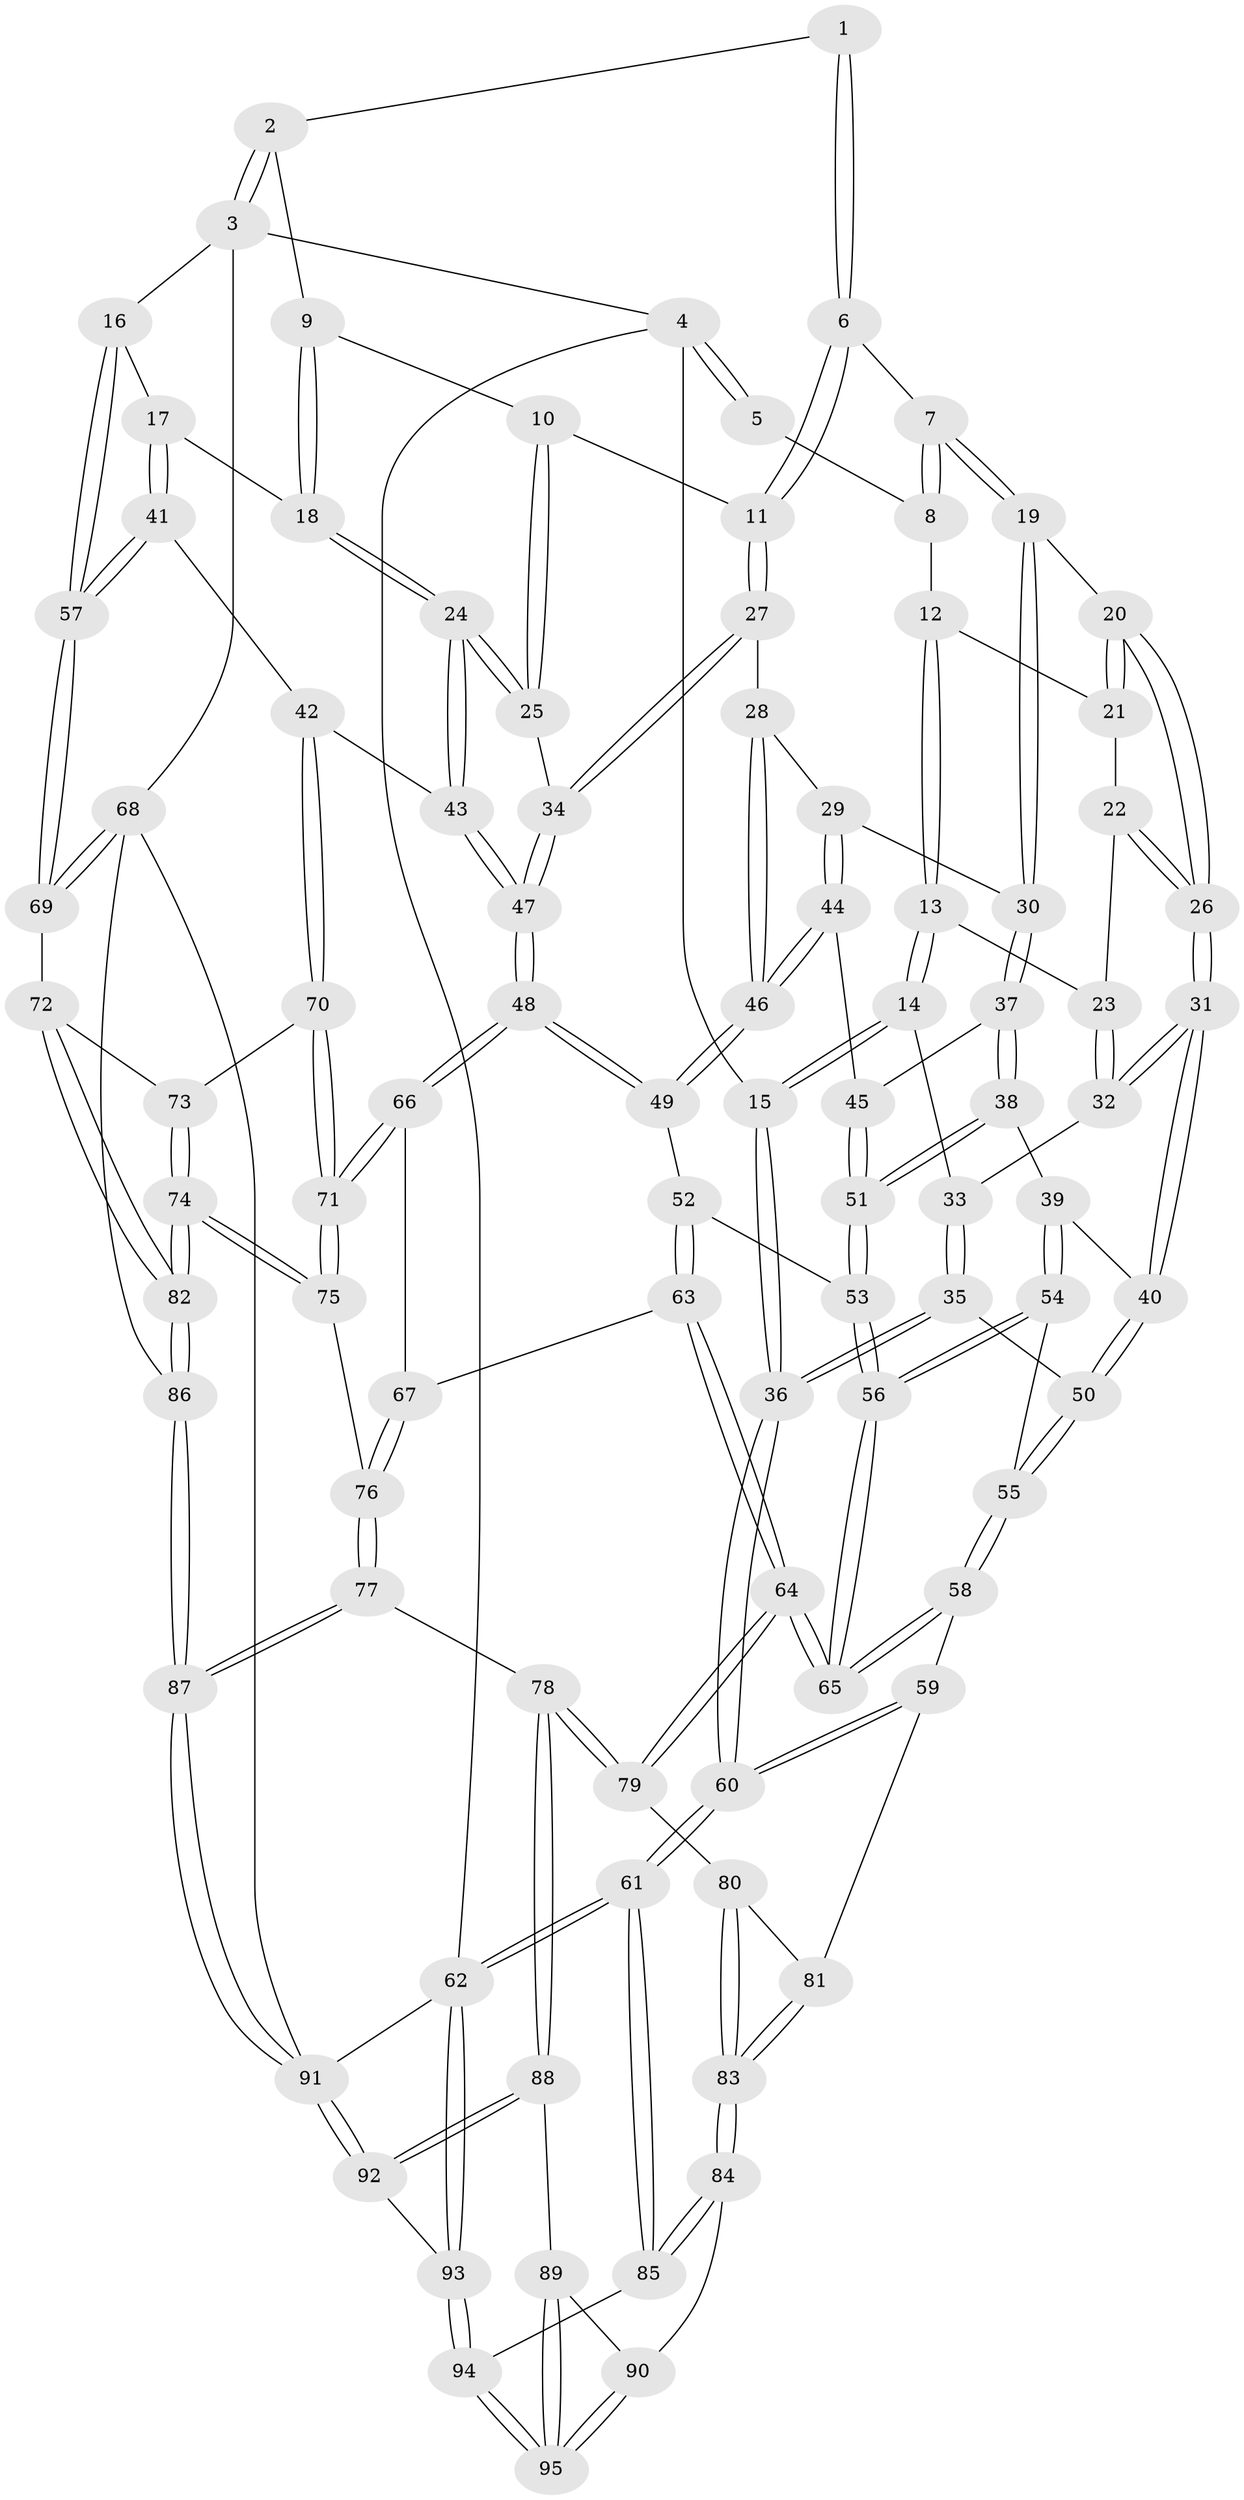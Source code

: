 // coarse degree distribution, {4: 0.22727272727272727, 5: 0.45454545454545453, 3: 0.09090909090909091, 6: 0.18181818181818182, 7: 0.030303030303030304, 10: 0.015151515151515152}
// Generated by graph-tools (version 1.1) at 2025/06/03/04/25 22:06:04]
// undirected, 95 vertices, 234 edges
graph export_dot {
graph [start="1"]
  node [color=gray90,style=filled];
  1 [pos="+0.35604853790671004+0"];
  2 [pos="+0.831225343281659+0"];
  3 [pos="+1+0"];
  4 [pos="+0+0"];
  5 [pos="+0.15960395378353384+0"];
  6 [pos="+0.4185484122752231+0.07276856458780342"];
  7 [pos="+0.41143862310519974+0.07906363919509206"];
  8 [pos="+0.2093424485810174+0.03392169192875608"];
  9 [pos="+0.7802632335604116+0"];
  10 [pos="+0.6989083425869618+0"];
  11 [pos="+0.5149952368407339+0.10865706865238986"];
  12 [pos="+0.2081131727951532+0.06531948766559181"];
  13 [pos="+0.1145117465782442+0.12866061668010678"];
  14 [pos="+0.06819942445139268+0.13613695529238512"];
  15 [pos="+0+0"];
  16 [pos="+1+0"];
  17 [pos="+0.9210420441146415+0.191650914093915"];
  18 [pos="+0.850894675604618+0.17275717487538597"];
  19 [pos="+0.34411064905059596+0.16238729679971992"];
  20 [pos="+0.3002895549303869+0.16107511228855534"];
  21 [pos="+0.21414255067776541+0.07515623020698112"];
  22 [pos="+0.1910784720332777+0.16308951684533612"];
  23 [pos="+0.14116831614497602+0.15715559619702818"];
  24 [pos="+0.754553788450475+0.24704704504894684"];
  25 [pos="+0.7039205005827799+0.1658441562624794"];
  26 [pos="+0.205753558096896+0.2529855791511446"];
  27 [pos="+0.5350055382269268+0.20433577992306962"];
  28 [pos="+0.48529767961003256+0.22221185440675284"];
  29 [pos="+0.40197987061958557+0.23032134197090073"];
  30 [pos="+0.363353765077104+0.20593015442938312"];
  31 [pos="+0.20214136093922241+0.2586959293569014"];
  32 [pos="+0.18660705981127776+0.24503739047411327"];
  33 [pos="+0.08247403747711277+0.19453585431669415"];
  34 [pos="+0.5504150754619023+0.22087448013801841"];
  35 [pos="+0.0395709476655945+0.319082907106872"];
  36 [pos="+0+0.3486170814205469"];
  37 [pos="+0.3224032041610376+0.3002023025501699"];
  38 [pos="+0.3106921242330896+0.30995419004604446"];
  39 [pos="+0.25816981909256087+0.32308083835027673"];
  40 [pos="+0.20170768816396814+0.2668427682516887"];
  41 [pos="+0.9287438906363186+0.33683726722371915"];
  42 [pos="+0.8240286951505761+0.36580349602078854"];
  43 [pos="+0.7544254330834647+0.314602170802486"];
  44 [pos="+0.4217196435036632+0.31180212028368015"];
  45 [pos="+0.4099823142476007+0.3166575366841097"];
  46 [pos="+0.4395625308618424+0.3189503947770328"];
  47 [pos="+0.587877980117388+0.3686073258008814"];
  48 [pos="+0.583122885166479+0.3755622870578152"];
  49 [pos="+0.5086871013593413+0.3722883770203087"];
  50 [pos="+0.09103362607792653+0.3341506007786319"];
  51 [pos="+0.369615545833684+0.37878523571801154"];
  52 [pos="+0.420721692147278+0.42185761149137035"];
  53 [pos="+0.3729638813210965+0.41262733677995755"];
  54 [pos="+0.2528744648403649+0.4059288633545151"];
  55 [pos="+0.13991060664479682+0.4343994449555597"];
  56 [pos="+0.30052866186535315+0.45641589358426804"];
  57 [pos="+1+0.396001094222789"];
  58 [pos="+0.12103913983509375+0.4903724134106567"];
  59 [pos="+0.07597100041456993+0.5259139386299321"];
  60 [pos="+0+0.4257686371043407"];
  61 [pos="+0+0.9601686930997926"];
  62 [pos="+0+1"];
  63 [pos="+0.43533898719955616+0.5220254011461942"];
  64 [pos="+0.32091113301923146+0.6155721396847554"];
  65 [pos="+0.3036507956120776+0.5765091658274405"];
  66 [pos="+0.5926303066745637+0.4954712669517317"];
  67 [pos="+0.5001228887167084+0.5175691168781801"];
  68 [pos="+1+0.7325403363912465"];
  69 [pos="+1+0.5081826129445242"];
  70 [pos="+0.8198701854337799+0.4281447748880859"];
  71 [pos="+0.6155534768406963+0.530938615002744"];
  72 [pos="+0.998105426967631+0.5421788345189736"];
  73 [pos="+0.8344217710189467+0.4809131361277256"];
  74 [pos="+0.747783387896994+0.7151789765334988"];
  75 [pos="+0.6474475082736141+0.6347900249380577"];
  76 [pos="+0.45781257283768445+0.6869284937189656"];
  77 [pos="+0.41649420347208027+0.7027632287462047"];
  78 [pos="+0.3332124284584761+0.6920959339026381"];
  79 [pos="+0.3197268867225393+0.6619373255802576"];
  80 [pos="+0.2266049617421706+0.6520505156684424"];
  81 [pos="+0.08698809201141089+0.589709443760459"];
  82 [pos="+0.7625650604442701+0.740697872824896"];
  83 [pos="+0+0.7608929851278794"];
  84 [pos="+0+0.8235776046917339"];
  85 [pos="+0+0.8868550974671678"];
  86 [pos="+0.7697952919920453+0.7688206436456523"];
  87 [pos="+0.700566822213493+1"];
  88 [pos="+0.31472475068348243+0.737070368724964"];
  89 [pos="+0.3102180947461226+0.74114105727806"];
  90 [pos="+0.11982412178110642+0.8291693420009483"];
  91 [pos="+0.6976376485905528+1"];
  92 [pos="+0.5016240496339096+1"];
  93 [pos="+0.3404641352683819+1"];
  94 [pos="+0.2495746523262632+0.9961534456624511"];
  95 [pos="+0.24460378499832217+0.9757689476168608"];
  1 -- 2;
  1 -- 6;
  1 -- 6;
  2 -- 3;
  2 -- 3;
  2 -- 9;
  3 -- 4;
  3 -- 16;
  3 -- 68;
  4 -- 5;
  4 -- 5;
  4 -- 15;
  4 -- 62;
  5 -- 8;
  6 -- 7;
  6 -- 11;
  6 -- 11;
  7 -- 8;
  7 -- 8;
  7 -- 19;
  7 -- 19;
  8 -- 12;
  9 -- 10;
  9 -- 18;
  9 -- 18;
  10 -- 11;
  10 -- 25;
  10 -- 25;
  11 -- 27;
  11 -- 27;
  12 -- 13;
  12 -- 13;
  12 -- 21;
  13 -- 14;
  13 -- 14;
  13 -- 23;
  14 -- 15;
  14 -- 15;
  14 -- 33;
  15 -- 36;
  15 -- 36;
  16 -- 17;
  16 -- 57;
  16 -- 57;
  17 -- 18;
  17 -- 41;
  17 -- 41;
  18 -- 24;
  18 -- 24;
  19 -- 20;
  19 -- 30;
  19 -- 30;
  20 -- 21;
  20 -- 21;
  20 -- 26;
  20 -- 26;
  21 -- 22;
  22 -- 23;
  22 -- 26;
  22 -- 26;
  23 -- 32;
  23 -- 32;
  24 -- 25;
  24 -- 25;
  24 -- 43;
  24 -- 43;
  25 -- 34;
  26 -- 31;
  26 -- 31;
  27 -- 28;
  27 -- 34;
  27 -- 34;
  28 -- 29;
  28 -- 46;
  28 -- 46;
  29 -- 30;
  29 -- 44;
  29 -- 44;
  30 -- 37;
  30 -- 37;
  31 -- 32;
  31 -- 32;
  31 -- 40;
  31 -- 40;
  32 -- 33;
  33 -- 35;
  33 -- 35;
  34 -- 47;
  34 -- 47;
  35 -- 36;
  35 -- 36;
  35 -- 50;
  36 -- 60;
  36 -- 60;
  37 -- 38;
  37 -- 38;
  37 -- 45;
  38 -- 39;
  38 -- 51;
  38 -- 51;
  39 -- 40;
  39 -- 54;
  39 -- 54;
  40 -- 50;
  40 -- 50;
  41 -- 42;
  41 -- 57;
  41 -- 57;
  42 -- 43;
  42 -- 70;
  42 -- 70;
  43 -- 47;
  43 -- 47;
  44 -- 45;
  44 -- 46;
  44 -- 46;
  45 -- 51;
  45 -- 51;
  46 -- 49;
  46 -- 49;
  47 -- 48;
  47 -- 48;
  48 -- 49;
  48 -- 49;
  48 -- 66;
  48 -- 66;
  49 -- 52;
  50 -- 55;
  50 -- 55;
  51 -- 53;
  51 -- 53;
  52 -- 53;
  52 -- 63;
  52 -- 63;
  53 -- 56;
  53 -- 56;
  54 -- 55;
  54 -- 56;
  54 -- 56;
  55 -- 58;
  55 -- 58;
  56 -- 65;
  56 -- 65;
  57 -- 69;
  57 -- 69;
  58 -- 59;
  58 -- 65;
  58 -- 65;
  59 -- 60;
  59 -- 60;
  59 -- 81;
  60 -- 61;
  60 -- 61;
  61 -- 62;
  61 -- 62;
  61 -- 85;
  61 -- 85;
  62 -- 93;
  62 -- 93;
  62 -- 91;
  63 -- 64;
  63 -- 64;
  63 -- 67;
  64 -- 65;
  64 -- 65;
  64 -- 79;
  64 -- 79;
  66 -- 67;
  66 -- 71;
  66 -- 71;
  67 -- 76;
  67 -- 76;
  68 -- 69;
  68 -- 69;
  68 -- 86;
  68 -- 91;
  69 -- 72;
  70 -- 71;
  70 -- 71;
  70 -- 73;
  71 -- 75;
  71 -- 75;
  72 -- 73;
  72 -- 82;
  72 -- 82;
  73 -- 74;
  73 -- 74;
  74 -- 75;
  74 -- 75;
  74 -- 82;
  74 -- 82;
  75 -- 76;
  76 -- 77;
  76 -- 77;
  77 -- 78;
  77 -- 87;
  77 -- 87;
  78 -- 79;
  78 -- 79;
  78 -- 88;
  78 -- 88;
  79 -- 80;
  80 -- 81;
  80 -- 83;
  80 -- 83;
  81 -- 83;
  81 -- 83;
  82 -- 86;
  82 -- 86;
  83 -- 84;
  83 -- 84;
  84 -- 85;
  84 -- 85;
  84 -- 90;
  85 -- 94;
  86 -- 87;
  86 -- 87;
  87 -- 91;
  87 -- 91;
  88 -- 89;
  88 -- 92;
  88 -- 92;
  89 -- 90;
  89 -- 95;
  89 -- 95;
  90 -- 95;
  90 -- 95;
  91 -- 92;
  91 -- 92;
  92 -- 93;
  93 -- 94;
  93 -- 94;
  94 -- 95;
  94 -- 95;
}
